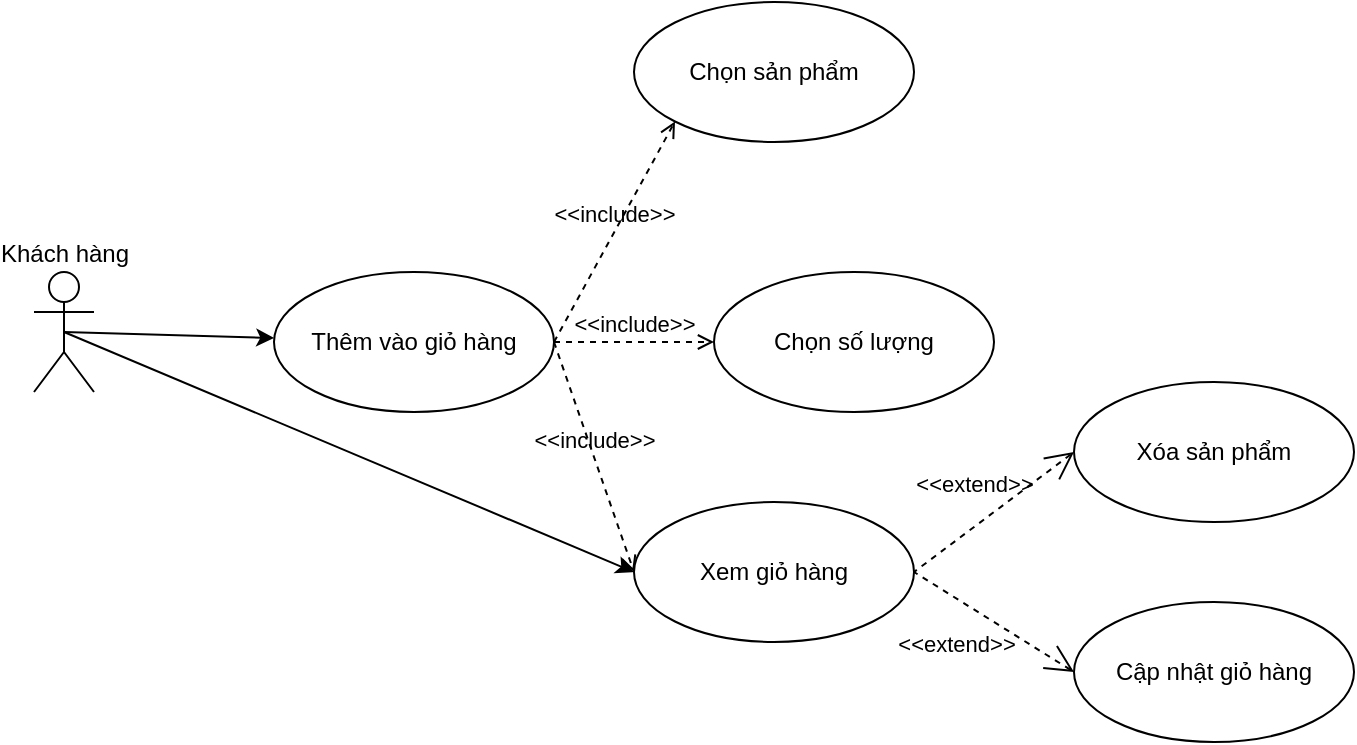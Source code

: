 <mxfile version="26.0.5">
  <diagram name="Page-1" id="zKecgzgq-LBh0_Sx15Lt">
    <mxGraphModel dx="1042" dy="565" grid="1" gridSize="10" guides="1" tooltips="1" connect="1" arrows="1" fold="1" page="1" pageScale="1" pageWidth="850" pageHeight="1100" math="0" shadow="0">
      <root>
        <mxCell id="0" />
        <mxCell id="1" parent="0" />
        <mxCell id="ryUKknDVjnrSKd4kZtze-2" style="rounded=0;orthogonalLoop=1;jettySize=auto;html=1;exitX=0.5;exitY=0.5;exitDx=0;exitDy=0;exitPerimeter=0;" edge="1" parent="1" source="ryUKknDVjnrSKd4kZtze-3" target="ryUKknDVjnrSKd4kZtze-4">
          <mxGeometry relative="1" as="geometry" />
        </mxCell>
        <mxCell id="ryUKknDVjnrSKd4kZtze-3" value="Khách hàng" style="shape=umlActor;html=1;verticalLabelPosition=top;verticalAlign=bottom;align=center;labelPosition=center;" vertex="1" parent="1">
          <mxGeometry x="280" y="335" width="30" height="60" as="geometry" />
        </mxCell>
        <mxCell id="ryUKknDVjnrSKd4kZtze-4" value="Thêm vào giỏ hàng" style="ellipse;whiteSpace=wrap;html=1;" vertex="1" parent="1">
          <mxGeometry x="400" y="335" width="140" height="70" as="geometry" />
        </mxCell>
        <mxCell id="ryUKknDVjnrSKd4kZtze-8" value="Chọn sản phẩm" style="ellipse;whiteSpace=wrap;html=1;" vertex="1" parent="1">
          <mxGeometry x="580" y="200" width="140" height="70" as="geometry" />
        </mxCell>
        <mxCell id="ryUKknDVjnrSKd4kZtze-9" value="Chọn số lượng" style="ellipse;whiteSpace=wrap;html=1;" vertex="1" parent="1">
          <mxGeometry x="620" y="335" width="140" height="70" as="geometry" />
        </mxCell>
        <mxCell id="ryUKknDVjnrSKd4kZtze-11" value="&amp;lt;&amp;lt;include&amp;gt;&amp;gt;" style="edgeStyle=none;html=1;endArrow=open;verticalAlign=bottom;dashed=1;labelBackgroundColor=none;rounded=0;exitX=1;exitY=0.5;exitDx=0;exitDy=0;entryX=0;entryY=0.5;entryDx=0;entryDy=0;" edge="1" parent="1" source="ryUKknDVjnrSKd4kZtze-4" target="ryUKknDVjnrSKd4kZtze-9">
          <mxGeometry width="160" relative="1" as="geometry">
            <mxPoint x="340" y="310" as="sourcePoint" />
            <mxPoint x="500" y="310" as="targetPoint" />
          </mxGeometry>
        </mxCell>
        <mxCell id="ryUKknDVjnrSKd4kZtze-12" value="&amp;lt;&amp;lt;include&amp;gt;&amp;gt;" style="edgeStyle=none;html=1;endArrow=open;verticalAlign=bottom;dashed=1;labelBackgroundColor=none;rounded=0;exitX=1;exitY=0.5;exitDx=0;exitDy=0;entryX=0;entryY=1;entryDx=0;entryDy=0;" edge="1" parent="1" source="ryUKknDVjnrSKd4kZtze-4" target="ryUKknDVjnrSKd4kZtze-8">
          <mxGeometry width="160" relative="1" as="geometry">
            <mxPoint x="550" y="380" as="sourcePoint" />
            <mxPoint x="600" y="305" as="targetPoint" />
          </mxGeometry>
        </mxCell>
        <mxCell id="ryUKknDVjnrSKd4kZtze-13" value="Xem giỏ hàng" style="ellipse;whiteSpace=wrap;html=1;" vertex="1" parent="1">
          <mxGeometry x="580" y="450" width="140" height="70" as="geometry" />
        </mxCell>
        <mxCell id="ryUKknDVjnrSKd4kZtze-14" style="rounded=0;orthogonalLoop=1;jettySize=auto;html=1;exitX=0.5;exitY=0.5;exitDx=0;exitDy=0;exitPerimeter=0;entryX=0;entryY=0.5;entryDx=0;entryDy=0;" edge="1" parent="1" source="ryUKknDVjnrSKd4kZtze-3" target="ryUKknDVjnrSKd4kZtze-13">
          <mxGeometry relative="1" as="geometry">
            <mxPoint x="305" y="375" as="sourcePoint" />
            <mxPoint x="410" y="378" as="targetPoint" />
          </mxGeometry>
        </mxCell>
        <mxCell id="ryUKknDVjnrSKd4kZtze-15" value="&amp;lt;&amp;lt;include&amp;gt;&amp;gt;" style="edgeStyle=none;html=1;endArrow=open;verticalAlign=bottom;dashed=1;labelBackgroundColor=none;rounded=0;exitX=1;exitY=0.5;exitDx=0;exitDy=0;entryX=0;entryY=0.5;entryDx=0;entryDy=0;" edge="1" parent="1" source="ryUKknDVjnrSKd4kZtze-4" target="ryUKknDVjnrSKd4kZtze-13">
          <mxGeometry width="160" relative="1" as="geometry">
            <mxPoint x="550" y="380" as="sourcePoint" />
            <mxPoint x="650" y="315" as="targetPoint" />
          </mxGeometry>
        </mxCell>
        <mxCell id="ryUKknDVjnrSKd4kZtze-16" value="Xóa sản phẩm&lt;span style=&quot;color: rgba(0, 0, 0, 0); font-family: monospace; font-size: 0px; text-align: start; text-wrap-mode: nowrap;&quot;&gt;%3CmxGraphModel%3E%3Croot%3E%3CmxCell%20id%3D%220%22%2F%3E%3CmxCell%20id%3D%221%22%20parent%3D%220%22%2F%3E%3CmxCell%20id%3D%222%22%20value%3D%22%26amp%3Blt%3B%26amp%3Blt%3Binclude%26amp%3Bgt%3B%26amp%3Bgt%3B%22%20style%3D%22edgeStyle%3Dnone%3Bhtml%3D1%3BendArrow%3Dopen%3BverticalAlign%3Dbottom%3Bdashed%3D1%3BlabelBackgroundColor%3Dnone%3Brounded%3D0%3BexitX%3D1%3BexitY%3D0.5%3BexitDx%3D0%3BexitDy%3D0%3BentryX%3D0%3BentryY%3D0.5%3BentryDx%3D0%3BentryDy%3D0%3B%22%20edge%3D%221%22%20parent%3D%221%22%3E%3CmxGeometry%20width%3D%22160%22%20relative%3D%221%22%20as%3D%22geometry%22%3E%3CmxPoint%20x%3D%22540%22%20y%3D%22370%22%20as%3D%22sourcePoint%22%2F%3E%3CmxPoint%20x%3D%22580%22%20y%3D%22485%22%20as%3D%22targetPoint%22%2F%3E%3C%2FmxGeometry%3E%3C%2FmxCell%3E%3C%2Froot%3E%3C%2FmxGraphModel%3E&lt;/span&gt;" style="ellipse;whiteSpace=wrap;html=1;" vertex="1" parent="1">
          <mxGeometry x="800" y="390" width="140" height="70" as="geometry" />
        </mxCell>
        <mxCell id="ryUKknDVjnrSKd4kZtze-18" value="Cập nhật giỏ hàng" style="ellipse;whiteSpace=wrap;html=1;" vertex="1" parent="1">
          <mxGeometry x="800" y="500" width="140" height="70" as="geometry" />
        </mxCell>
        <mxCell id="ryUKknDVjnrSKd4kZtze-19" value="&amp;lt;&amp;lt;extend&amp;gt;&amp;gt;" style="edgeStyle=none;html=1;startArrow=open;endArrow=none;startSize=12;verticalAlign=bottom;dashed=1;labelBackgroundColor=none;rounded=0;exitX=0;exitY=0.5;exitDx=0;exitDy=0;entryX=1;entryY=0.5;entryDx=0;entryDy=0;" edge="1" parent="1" source="ryUKknDVjnrSKd4kZtze-16" target="ryUKknDVjnrSKd4kZtze-13">
          <mxGeometry x="0.1" y="-10" width="160" relative="1" as="geometry">
            <mxPoint x="620" y="310" as="sourcePoint" />
            <mxPoint x="780" y="310" as="targetPoint" />
            <mxPoint as="offset" />
          </mxGeometry>
        </mxCell>
        <mxCell id="ryUKknDVjnrSKd4kZtze-20" value="&amp;lt;&amp;lt;extend&amp;gt;&amp;gt;" style="edgeStyle=none;html=1;startArrow=open;endArrow=none;startSize=12;verticalAlign=bottom;dashed=1;labelBackgroundColor=none;rounded=0;exitX=0;exitY=0.5;exitDx=0;exitDy=0;entryX=1;entryY=0.5;entryDx=0;entryDy=0;" edge="1" parent="1" source="ryUKknDVjnrSKd4kZtze-18" target="ryUKknDVjnrSKd4kZtze-13">
          <mxGeometry x="0.135" y="28" width="160" relative="1" as="geometry">
            <mxPoint x="810" y="435" as="sourcePoint" />
            <mxPoint x="730" y="495" as="targetPoint" />
            <mxPoint x="1" as="offset" />
          </mxGeometry>
        </mxCell>
      </root>
    </mxGraphModel>
  </diagram>
</mxfile>
